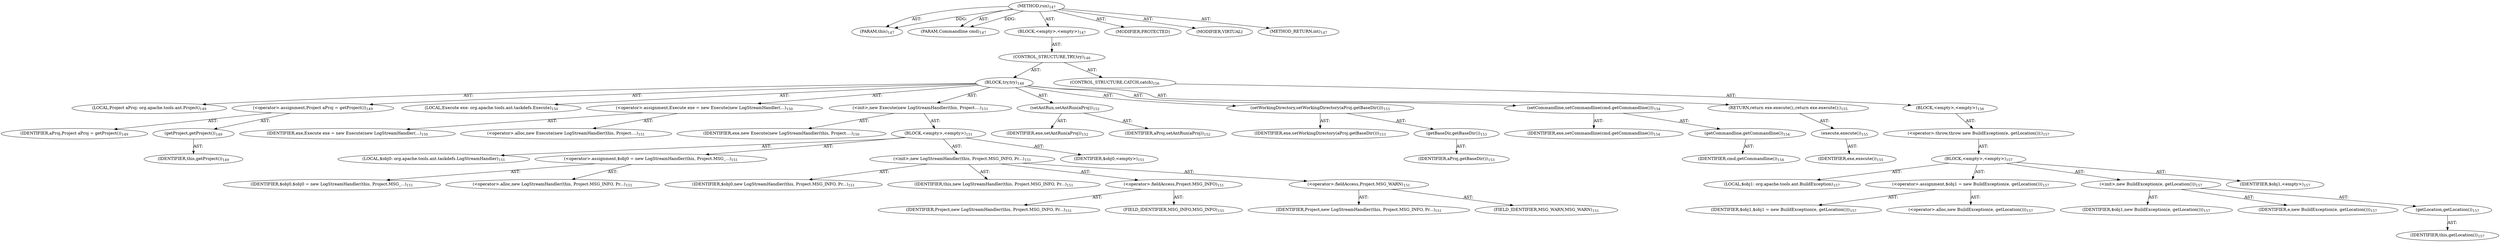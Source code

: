 digraph "run" {  
"111669149702" [label = <(METHOD,run)<SUB>147</SUB>> ]
"115964116993" [label = <(PARAM,this)<SUB>147</SUB>> ]
"115964117002" [label = <(PARAM,Commandline cmd)<SUB>147</SUB>> ]
"25769803783" [label = <(BLOCK,&lt;empty&gt;,&lt;empty&gt;)<SUB>147</SUB>> ]
"47244640257" [label = <(CONTROL_STRUCTURE,TRY,try)<SUB>148</SUB>> ]
"25769803784" [label = <(BLOCK,try,try)<SUB>148</SUB>> ]
"94489280513" [label = <(LOCAL,Project aProj: org.apache.tools.ant.Project)<SUB>149</SUB>> ]
"30064771092" [label = <(&lt;operator&gt;.assignment,Project aProj = getProject())<SUB>149</SUB>> ]
"68719476755" [label = <(IDENTIFIER,aProj,Project aProj = getProject())<SUB>149</SUB>> ]
"30064771093" [label = <(getProject,getProject())<SUB>149</SUB>> ]
"68719476737" [label = <(IDENTIFIER,this,getProject())<SUB>149</SUB>> ]
"94489280514" [label = <(LOCAL,Execute exe: org.apache.tools.ant.taskdefs.Execute)<SUB>150</SUB>> ]
"30064771094" [label = <(&lt;operator&gt;.assignment,Execute exe = new Execute(new LogStreamHandler(...)<SUB>150</SUB>> ]
"68719476756" [label = <(IDENTIFIER,exe,Execute exe = new Execute(new LogStreamHandler(...)<SUB>150</SUB>> ]
"30064771095" [label = <(&lt;operator&gt;.alloc,new Execute(new LogStreamHandler(this, Project....)<SUB>151</SUB>> ]
"30064771096" [label = <(&lt;init&gt;,new Execute(new LogStreamHandler(this, Project....)<SUB>151</SUB>> ]
"68719476757" [label = <(IDENTIFIER,exe,new Execute(new LogStreamHandler(this, Project....)<SUB>150</SUB>> ]
"25769803785" [label = <(BLOCK,&lt;empty&gt;,&lt;empty&gt;)<SUB>151</SUB>> ]
"94489280515" [label = <(LOCAL,$obj0: org.apache.tools.ant.taskdefs.LogStreamHandler)<SUB>151</SUB>> ]
"30064771097" [label = <(&lt;operator&gt;.assignment,$obj0 = new LogStreamHandler(this, Project.MSG_...)<SUB>151</SUB>> ]
"68719476758" [label = <(IDENTIFIER,$obj0,$obj0 = new LogStreamHandler(this, Project.MSG_...)<SUB>151</SUB>> ]
"30064771098" [label = <(&lt;operator&gt;.alloc,new LogStreamHandler(this, Project.MSG_INFO, Pr...)<SUB>151</SUB>> ]
"30064771099" [label = <(&lt;init&gt;,new LogStreamHandler(this, Project.MSG_INFO, Pr...)<SUB>151</SUB>> ]
"68719476759" [label = <(IDENTIFIER,$obj0,new LogStreamHandler(this, Project.MSG_INFO, Pr...)<SUB>151</SUB>> ]
"68719476738" [label = <(IDENTIFIER,this,new LogStreamHandler(this, Project.MSG_INFO, Pr...)<SUB>151</SUB>> ]
"30064771100" [label = <(&lt;operator&gt;.fieldAccess,Project.MSG_INFO)<SUB>151</SUB>> ]
"68719476760" [label = <(IDENTIFIER,Project,new LogStreamHandler(this, Project.MSG_INFO, Pr...)<SUB>151</SUB>> ]
"55834574855" [label = <(FIELD_IDENTIFIER,MSG_INFO,MSG_INFO)<SUB>151</SUB>> ]
"30064771101" [label = <(&lt;operator&gt;.fieldAccess,Project.MSG_WARN)<SUB>151</SUB>> ]
"68719476761" [label = <(IDENTIFIER,Project,new LogStreamHandler(this, Project.MSG_INFO, Pr...)<SUB>151</SUB>> ]
"55834574856" [label = <(FIELD_IDENTIFIER,MSG_WARN,MSG_WARN)<SUB>151</SUB>> ]
"68719476762" [label = <(IDENTIFIER,$obj0,&lt;empty&gt;)<SUB>151</SUB>> ]
"30064771102" [label = <(setAntRun,setAntRun(aProj))<SUB>152</SUB>> ]
"68719476763" [label = <(IDENTIFIER,exe,setAntRun(aProj))<SUB>152</SUB>> ]
"68719476764" [label = <(IDENTIFIER,aProj,setAntRun(aProj))<SUB>152</SUB>> ]
"30064771103" [label = <(setWorkingDirectory,setWorkingDirectory(aProj.getBaseDir()))<SUB>153</SUB>> ]
"68719476765" [label = <(IDENTIFIER,exe,setWorkingDirectory(aProj.getBaseDir()))<SUB>153</SUB>> ]
"30064771104" [label = <(getBaseDir,getBaseDir())<SUB>153</SUB>> ]
"68719476766" [label = <(IDENTIFIER,aProj,getBaseDir())<SUB>153</SUB>> ]
"30064771105" [label = <(setCommandline,setCommandline(cmd.getCommandline()))<SUB>154</SUB>> ]
"68719476767" [label = <(IDENTIFIER,exe,setCommandline(cmd.getCommandline()))<SUB>154</SUB>> ]
"30064771106" [label = <(getCommandline,getCommandline())<SUB>154</SUB>> ]
"68719476768" [label = <(IDENTIFIER,cmd,getCommandline())<SUB>154</SUB>> ]
"146028888067" [label = <(RETURN,return exe.execute();,return exe.execute();)<SUB>155</SUB>> ]
"30064771107" [label = <(execute,execute())<SUB>155</SUB>> ]
"68719476769" [label = <(IDENTIFIER,exe,execute())<SUB>155</SUB>> ]
"47244640258" [label = <(CONTROL_STRUCTURE,CATCH,catch)<SUB>156</SUB>> ]
"25769803786" [label = <(BLOCK,&lt;empty&gt;,&lt;empty&gt;)<SUB>156</SUB>> ]
"30064771108" [label = <(&lt;operator&gt;.throw,throw new BuildException(e, getLocation());)<SUB>157</SUB>> ]
"25769803787" [label = <(BLOCK,&lt;empty&gt;,&lt;empty&gt;)<SUB>157</SUB>> ]
"94489280516" [label = <(LOCAL,$obj1: org.apache.tools.ant.BuildException)<SUB>157</SUB>> ]
"30064771109" [label = <(&lt;operator&gt;.assignment,$obj1 = new BuildException(e, getLocation()))<SUB>157</SUB>> ]
"68719476770" [label = <(IDENTIFIER,$obj1,$obj1 = new BuildException(e, getLocation()))<SUB>157</SUB>> ]
"30064771110" [label = <(&lt;operator&gt;.alloc,new BuildException(e, getLocation()))<SUB>157</SUB>> ]
"30064771111" [label = <(&lt;init&gt;,new BuildException(e, getLocation()))<SUB>157</SUB>> ]
"68719476771" [label = <(IDENTIFIER,$obj1,new BuildException(e, getLocation()))<SUB>157</SUB>> ]
"68719476772" [label = <(IDENTIFIER,e,new BuildException(e, getLocation()))<SUB>157</SUB>> ]
"30064771112" [label = <(getLocation,getLocation())<SUB>157</SUB>> ]
"68719476739" [label = <(IDENTIFIER,this,getLocation())<SUB>157</SUB>> ]
"68719476773" [label = <(IDENTIFIER,$obj1,&lt;empty&gt;)<SUB>157</SUB>> ]
"133143986191" [label = <(MODIFIER,PROTECTED)> ]
"133143986192" [label = <(MODIFIER,VIRTUAL)> ]
"128849018886" [label = <(METHOD_RETURN,int)<SUB>147</SUB>> ]
  "111669149702" -> "115964116993"  [ label = "AST: "] 
  "111669149702" -> "115964117002"  [ label = "AST: "] 
  "111669149702" -> "25769803783"  [ label = "AST: "] 
  "111669149702" -> "133143986191"  [ label = "AST: "] 
  "111669149702" -> "133143986192"  [ label = "AST: "] 
  "111669149702" -> "128849018886"  [ label = "AST: "] 
  "25769803783" -> "47244640257"  [ label = "AST: "] 
  "47244640257" -> "25769803784"  [ label = "AST: "] 
  "47244640257" -> "47244640258"  [ label = "AST: "] 
  "25769803784" -> "94489280513"  [ label = "AST: "] 
  "25769803784" -> "30064771092"  [ label = "AST: "] 
  "25769803784" -> "94489280514"  [ label = "AST: "] 
  "25769803784" -> "30064771094"  [ label = "AST: "] 
  "25769803784" -> "30064771096"  [ label = "AST: "] 
  "25769803784" -> "30064771102"  [ label = "AST: "] 
  "25769803784" -> "30064771103"  [ label = "AST: "] 
  "25769803784" -> "30064771105"  [ label = "AST: "] 
  "25769803784" -> "146028888067"  [ label = "AST: "] 
  "30064771092" -> "68719476755"  [ label = "AST: "] 
  "30064771092" -> "30064771093"  [ label = "AST: "] 
  "30064771093" -> "68719476737"  [ label = "AST: "] 
  "30064771094" -> "68719476756"  [ label = "AST: "] 
  "30064771094" -> "30064771095"  [ label = "AST: "] 
  "30064771096" -> "68719476757"  [ label = "AST: "] 
  "30064771096" -> "25769803785"  [ label = "AST: "] 
  "25769803785" -> "94489280515"  [ label = "AST: "] 
  "25769803785" -> "30064771097"  [ label = "AST: "] 
  "25769803785" -> "30064771099"  [ label = "AST: "] 
  "25769803785" -> "68719476762"  [ label = "AST: "] 
  "30064771097" -> "68719476758"  [ label = "AST: "] 
  "30064771097" -> "30064771098"  [ label = "AST: "] 
  "30064771099" -> "68719476759"  [ label = "AST: "] 
  "30064771099" -> "68719476738"  [ label = "AST: "] 
  "30064771099" -> "30064771100"  [ label = "AST: "] 
  "30064771099" -> "30064771101"  [ label = "AST: "] 
  "30064771100" -> "68719476760"  [ label = "AST: "] 
  "30064771100" -> "55834574855"  [ label = "AST: "] 
  "30064771101" -> "68719476761"  [ label = "AST: "] 
  "30064771101" -> "55834574856"  [ label = "AST: "] 
  "30064771102" -> "68719476763"  [ label = "AST: "] 
  "30064771102" -> "68719476764"  [ label = "AST: "] 
  "30064771103" -> "68719476765"  [ label = "AST: "] 
  "30064771103" -> "30064771104"  [ label = "AST: "] 
  "30064771104" -> "68719476766"  [ label = "AST: "] 
  "30064771105" -> "68719476767"  [ label = "AST: "] 
  "30064771105" -> "30064771106"  [ label = "AST: "] 
  "30064771106" -> "68719476768"  [ label = "AST: "] 
  "146028888067" -> "30064771107"  [ label = "AST: "] 
  "30064771107" -> "68719476769"  [ label = "AST: "] 
  "47244640258" -> "25769803786"  [ label = "AST: "] 
  "25769803786" -> "30064771108"  [ label = "AST: "] 
  "30064771108" -> "25769803787"  [ label = "AST: "] 
  "25769803787" -> "94489280516"  [ label = "AST: "] 
  "25769803787" -> "30064771109"  [ label = "AST: "] 
  "25769803787" -> "30064771111"  [ label = "AST: "] 
  "25769803787" -> "68719476773"  [ label = "AST: "] 
  "30064771109" -> "68719476770"  [ label = "AST: "] 
  "30064771109" -> "30064771110"  [ label = "AST: "] 
  "30064771111" -> "68719476771"  [ label = "AST: "] 
  "30064771111" -> "68719476772"  [ label = "AST: "] 
  "30064771111" -> "30064771112"  [ label = "AST: "] 
  "30064771112" -> "68719476739"  [ label = "AST: "] 
  "111669149702" -> "115964116993"  [ label = "DDG: "] 
  "111669149702" -> "115964117002"  [ label = "DDG: "] 
}
